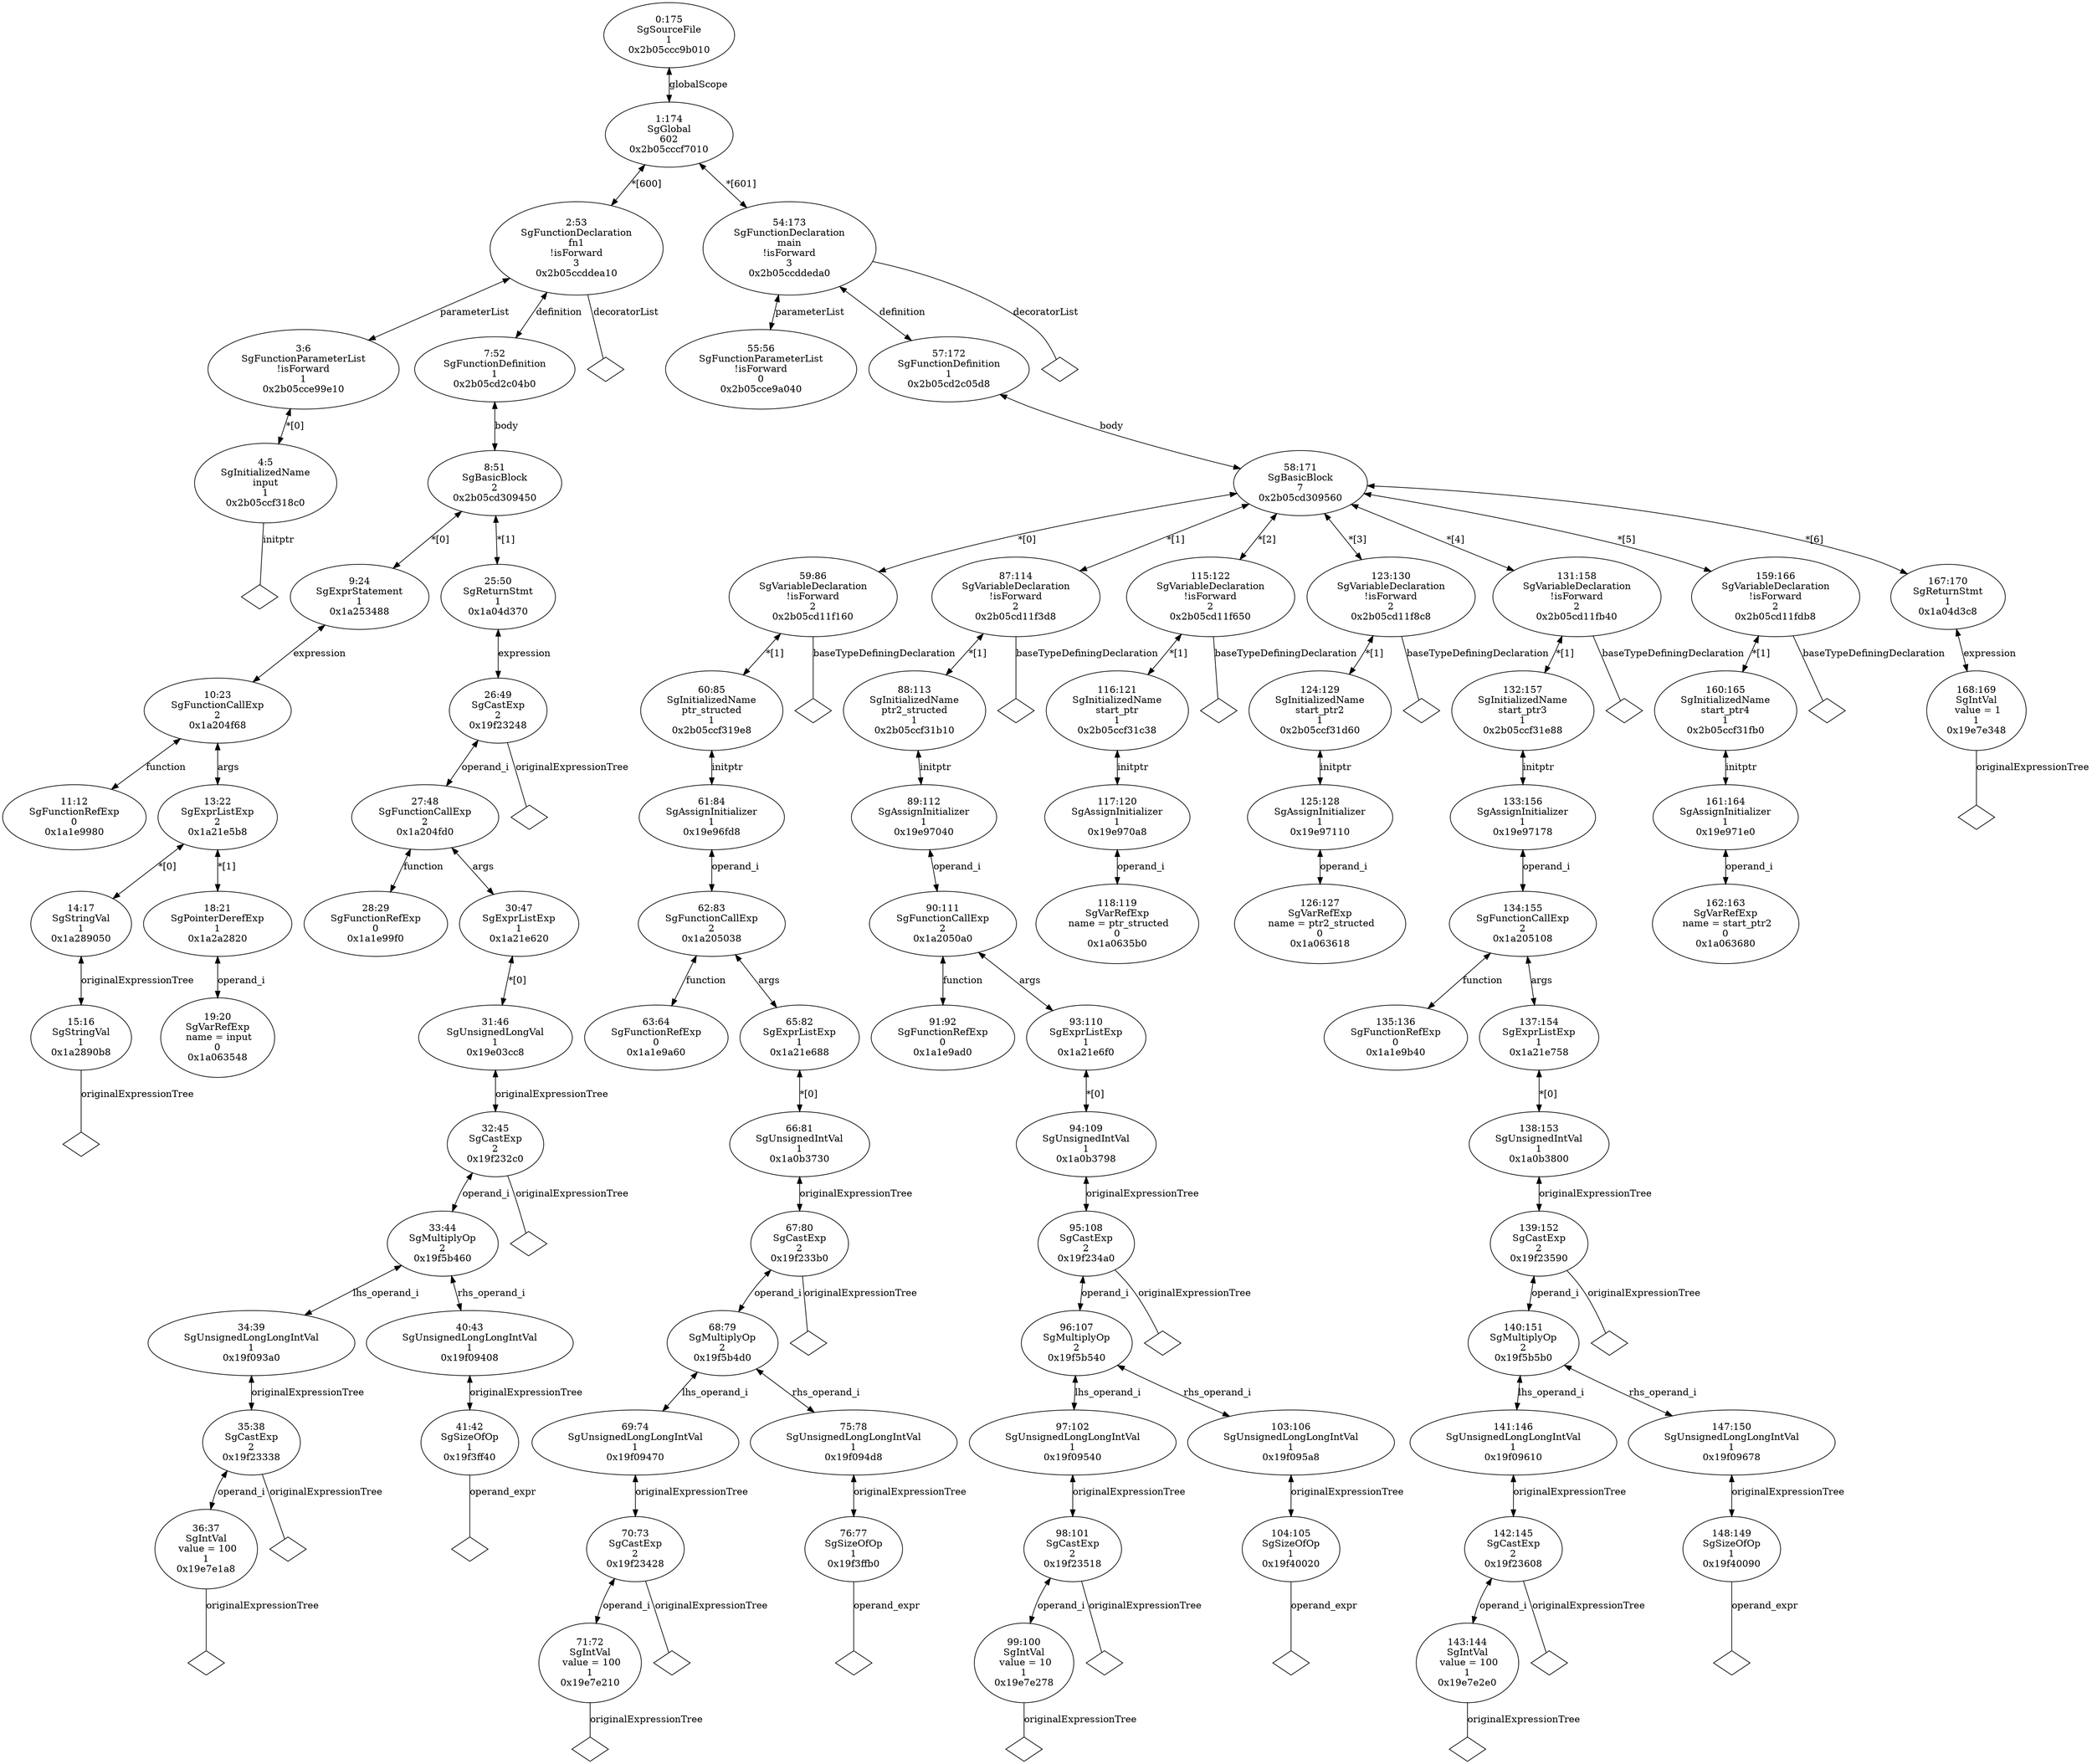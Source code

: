 digraph "G./pointer_example8_trans.cpp.dot" {
"0x2b05ccf318c0"[label="4:5\nSgInitializedName\ninput\n1\n0x2b05ccf318c0\n" ];
"0x2b05ccf318c0" -> "0x2b05ccf318c0__initptr__null"[label="initptr" dir=none ];
"0x2b05ccf318c0__initptr__null"[label="" shape=diamond ];
"0x2b05cce99e10"[label="3:6\nSgFunctionParameterList\n!isForward\n1\n0x2b05cce99e10\n" ];
"0x2b05cce99e10" -> "0x2b05ccf318c0"[label="*[0]" dir=both ];
"0x1a1e9980"[label="11:12\nSgFunctionRefExp\n0\n0x1a1e9980\n" ];
"0x1a2890b8"[label="15:16\nSgStringVal\n1\n0x1a2890b8\n" ];
"0x1a2890b8" -> "0x1a2890b8__originalExpressionTree__null"[label="originalExpressionTree" dir=none ];
"0x1a2890b8__originalExpressionTree__null"[label="" shape=diamond ];
"0x1a289050"[label="14:17\nSgStringVal\n1\n0x1a289050\n" ];
"0x1a289050" -> "0x1a2890b8"[label="originalExpressionTree" dir=both ];
"0x1a063548"[label="19:20\nSgVarRefExp\n name = input\n0\n0x1a063548\n" ];
"0x1a2a2820"[label="18:21\nSgPointerDerefExp\n1\n0x1a2a2820\n" ];
"0x1a2a2820" -> "0x1a063548"[label="operand_i" dir=both ];
"0x1a21e5b8"[label="13:22\nSgExprListExp\n2\n0x1a21e5b8\n" ];
"0x1a21e5b8" -> "0x1a289050"[label="*[0]" dir=both ];
"0x1a21e5b8" -> "0x1a2a2820"[label="*[1]" dir=both ];
"0x1a204f68"[label="10:23\nSgFunctionCallExp\n2\n0x1a204f68\n" ];
"0x1a204f68" -> "0x1a1e9980"[label="function" dir=both ];
"0x1a204f68" -> "0x1a21e5b8"[label="args" dir=both ];
"0x1a253488"[label="9:24\nSgExprStatement\n1\n0x1a253488\n" ];
"0x1a253488" -> "0x1a204f68"[label="expression" dir=both ];
"0x1a1e99f0"[label="28:29\nSgFunctionRefExp\n0\n0x1a1e99f0\n" ];
"0x19e7e1a8"[label="36:37\nSgIntVal\n value = 100\n1\n0x19e7e1a8\n" ];
"0x19e7e1a8" -> "0x19e7e1a8__originalExpressionTree__null"[label="originalExpressionTree" dir=none ];
"0x19e7e1a8__originalExpressionTree__null"[label="" shape=diamond ];
"0x19f23338"[label="35:38\nSgCastExp\n2\n0x19f23338\n" ];
"0x19f23338" -> "0x19e7e1a8"[label="operand_i" dir=both ];
"0x19f23338" -> "0x19f23338__originalExpressionTree__null"[label="originalExpressionTree" dir=none ];
"0x19f23338__originalExpressionTree__null"[label="" shape=diamond ];
"0x19f093a0"[label="34:39\nSgUnsignedLongLongIntVal\n1\n0x19f093a0\n" ];
"0x19f093a0" -> "0x19f23338"[label="originalExpressionTree" dir=both ];
"0x19f3ff40"[label="41:42\nSgSizeOfOp\n1\n0x19f3ff40\n" ];
"0x19f3ff40" -> "0x19f3ff40__operand_expr__null"[label="operand_expr" dir=none ];
"0x19f3ff40__operand_expr__null"[label="" shape=diamond ];
"0x19f09408"[label="40:43\nSgUnsignedLongLongIntVal\n1\n0x19f09408\n" ];
"0x19f09408" -> "0x19f3ff40"[label="originalExpressionTree" dir=both ];
"0x19f5b460"[label="33:44\nSgMultiplyOp\n2\n0x19f5b460\n" ];
"0x19f5b460" -> "0x19f093a0"[label="lhs_operand_i" dir=both ];
"0x19f5b460" -> "0x19f09408"[label="rhs_operand_i" dir=both ];
"0x19f232c0"[label="32:45\nSgCastExp\n2\n0x19f232c0\n" ];
"0x19f232c0" -> "0x19f5b460"[label="operand_i" dir=both ];
"0x19f232c0" -> "0x19f232c0__originalExpressionTree__null"[label="originalExpressionTree" dir=none ];
"0x19f232c0__originalExpressionTree__null"[label="" shape=diamond ];
"0x19e03cc8"[label="31:46\nSgUnsignedLongVal\n1\n0x19e03cc8\n" ];
"0x19e03cc8" -> "0x19f232c0"[label="originalExpressionTree" dir=both ];
"0x1a21e620"[label="30:47\nSgExprListExp\n1\n0x1a21e620\n" ];
"0x1a21e620" -> "0x19e03cc8"[label="*[0]" dir=both ];
"0x1a204fd0"[label="27:48\nSgFunctionCallExp\n2\n0x1a204fd0\n" ];
"0x1a204fd0" -> "0x1a1e99f0"[label="function" dir=both ];
"0x1a204fd0" -> "0x1a21e620"[label="args" dir=both ];
"0x19f23248"[label="26:49\nSgCastExp\n2\n0x19f23248\n" ];
"0x19f23248" -> "0x1a204fd0"[label="operand_i" dir=both ];
"0x19f23248" -> "0x19f23248__originalExpressionTree__null"[label="originalExpressionTree" dir=none ];
"0x19f23248__originalExpressionTree__null"[label="" shape=diamond ];
"0x1a04d370"[label="25:50\nSgReturnStmt\n1\n0x1a04d370\n" ];
"0x1a04d370" -> "0x19f23248"[label="expression" dir=both ];
"0x2b05cd309450"[label="8:51\nSgBasicBlock\n2\n0x2b05cd309450\n" ];
"0x2b05cd309450" -> "0x1a253488"[label="*[0]" dir=both ];
"0x2b05cd309450" -> "0x1a04d370"[label="*[1]" dir=both ];
"0x2b05cd2c04b0"[label="7:52\nSgFunctionDefinition\n1\n0x2b05cd2c04b0\n" ];
"0x2b05cd2c04b0" -> "0x2b05cd309450"[label="body" dir=both ];
"0x2b05ccddea10"[label="2:53\nSgFunctionDeclaration\nfn1\n!isForward\n3\n0x2b05ccddea10\n" ];
"0x2b05ccddea10" -> "0x2b05cce99e10"[label="parameterList" dir=both ];
"0x2b05ccddea10" -> "0x2b05ccddea10__decoratorList__null"[label="decoratorList" dir=none ];
"0x2b05ccddea10__decoratorList__null"[label="" shape=diamond ];
"0x2b05ccddea10" -> "0x2b05cd2c04b0"[label="definition" dir=both ];
"0x2b05cce9a040"[label="55:56\nSgFunctionParameterList\n!isForward\n0\n0x2b05cce9a040\n" ];
"0x1a1e9a60"[label="63:64\nSgFunctionRefExp\n0\n0x1a1e9a60\n" ];
"0x19e7e210"[label="71:72\nSgIntVal\n value = 100\n1\n0x19e7e210\n" ];
"0x19e7e210" -> "0x19e7e210__originalExpressionTree__null"[label="originalExpressionTree" dir=none ];
"0x19e7e210__originalExpressionTree__null"[label="" shape=diamond ];
"0x19f23428"[label="70:73\nSgCastExp\n2\n0x19f23428\n" ];
"0x19f23428" -> "0x19e7e210"[label="operand_i" dir=both ];
"0x19f23428" -> "0x19f23428__originalExpressionTree__null"[label="originalExpressionTree" dir=none ];
"0x19f23428__originalExpressionTree__null"[label="" shape=diamond ];
"0x19f09470"[label="69:74\nSgUnsignedLongLongIntVal\n1\n0x19f09470\n" ];
"0x19f09470" -> "0x19f23428"[label="originalExpressionTree" dir=both ];
"0x19f3ffb0"[label="76:77\nSgSizeOfOp\n1\n0x19f3ffb0\n" ];
"0x19f3ffb0" -> "0x19f3ffb0__operand_expr__null"[label="operand_expr" dir=none ];
"0x19f3ffb0__operand_expr__null"[label="" shape=diamond ];
"0x19f094d8"[label="75:78\nSgUnsignedLongLongIntVal\n1\n0x19f094d8\n" ];
"0x19f094d8" -> "0x19f3ffb0"[label="originalExpressionTree" dir=both ];
"0x19f5b4d0"[label="68:79\nSgMultiplyOp\n2\n0x19f5b4d0\n" ];
"0x19f5b4d0" -> "0x19f09470"[label="lhs_operand_i" dir=both ];
"0x19f5b4d0" -> "0x19f094d8"[label="rhs_operand_i" dir=both ];
"0x19f233b0"[label="67:80\nSgCastExp\n2\n0x19f233b0\n" ];
"0x19f233b0" -> "0x19f5b4d0"[label="operand_i" dir=both ];
"0x19f233b0" -> "0x19f233b0__originalExpressionTree__null"[label="originalExpressionTree" dir=none ];
"0x19f233b0__originalExpressionTree__null"[label="" shape=diamond ];
"0x1a0b3730"[label="66:81\nSgUnsignedIntVal\n1\n0x1a0b3730\n" ];
"0x1a0b3730" -> "0x19f233b0"[label="originalExpressionTree" dir=both ];
"0x1a21e688"[label="65:82\nSgExprListExp\n1\n0x1a21e688\n" ];
"0x1a21e688" -> "0x1a0b3730"[label="*[0]" dir=both ];
"0x1a205038"[label="62:83\nSgFunctionCallExp\n2\n0x1a205038\n" ];
"0x1a205038" -> "0x1a1e9a60"[label="function" dir=both ];
"0x1a205038" -> "0x1a21e688"[label="args" dir=both ];
"0x19e96fd8"[label="61:84\nSgAssignInitializer\n1\n0x19e96fd8\n" ];
"0x19e96fd8" -> "0x1a205038"[label="operand_i" dir=both ];
"0x2b05ccf319e8"[label="60:85\nSgInitializedName\nptr_structed\n1\n0x2b05ccf319e8\n" ];
"0x2b05ccf319e8" -> "0x19e96fd8"[label="initptr" dir=both ];
"0x2b05cd11f160"[label="59:86\nSgVariableDeclaration\n!isForward\n2\n0x2b05cd11f160\n" ];
"0x2b05cd11f160" -> "0x2b05cd11f160__baseTypeDefiningDeclaration__null"[label="baseTypeDefiningDeclaration" dir=none ];
"0x2b05cd11f160__baseTypeDefiningDeclaration__null"[label="" shape=diamond ];
"0x2b05cd11f160" -> "0x2b05ccf319e8"[label="*[1]" dir=both ];
"0x1a1e9ad0"[label="91:92\nSgFunctionRefExp\n0\n0x1a1e9ad0\n" ];
"0x19e7e278"[label="99:100\nSgIntVal\n value = 10\n1\n0x19e7e278\n" ];
"0x19e7e278" -> "0x19e7e278__originalExpressionTree__null"[label="originalExpressionTree" dir=none ];
"0x19e7e278__originalExpressionTree__null"[label="" shape=diamond ];
"0x19f23518"[label="98:101\nSgCastExp\n2\n0x19f23518\n" ];
"0x19f23518" -> "0x19e7e278"[label="operand_i" dir=both ];
"0x19f23518" -> "0x19f23518__originalExpressionTree__null"[label="originalExpressionTree" dir=none ];
"0x19f23518__originalExpressionTree__null"[label="" shape=diamond ];
"0x19f09540"[label="97:102\nSgUnsignedLongLongIntVal\n1\n0x19f09540\n" ];
"0x19f09540" -> "0x19f23518"[label="originalExpressionTree" dir=both ];
"0x19f40020"[label="104:105\nSgSizeOfOp\n1\n0x19f40020\n" ];
"0x19f40020" -> "0x19f40020__operand_expr__null"[label="operand_expr" dir=none ];
"0x19f40020__operand_expr__null"[label="" shape=diamond ];
"0x19f095a8"[label="103:106\nSgUnsignedLongLongIntVal\n1\n0x19f095a8\n" ];
"0x19f095a8" -> "0x19f40020"[label="originalExpressionTree" dir=both ];
"0x19f5b540"[label="96:107\nSgMultiplyOp\n2\n0x19f5b540\n" ];
"0x19f5b540" -> "0x19f09540"[label="lhs_operand_i" dir=both ];
"0x19f5b540" -> "0x19f095a8"[label="rhs_operand_i" dir=both ];
"0x19f234a0"[label="95:108\nSgCastExp\n2\n0x19f234a0\n" ];
"0x19f234a0" -> "0x19f5b540"[label="operand_i" dir=both ];
"0x19f234a0" -> "0x19f234a0__originalExpressionTree__null"[label="originalExpressionTree" dir=none ];
"0x19f234a0__originalExpressionTree__null"[label="" shape=diamond ];
"0x1a0b3798"[label="94:109\nSgUnsignedIntVal\n1\n0x1a0b3798\n" ];
"0x1a0b3798" -> "0x19f234a0"[label="originalExpressionTree" dir=both ];
"0x1a21e6f0"[label="93:110\nSgExprListExp\n1\n0x1a21e6f0\n" ];
"0x1a21e6f0" -> "0x1a0b3798"[label="*[0]" dir=both ];
"0x1a2050a0"[label="90:111\nSgFunctionCallExp\n2\n0x1a2050a0\n" ];
"0x1a2050a0" -> "0x1a1e9ad0"[label="function" dir=both ];
"0x1a2050a0" -> "0x1a21e6f0"[label="args" dir=both ];
"0x19e97040"[label="89:112\nSgAssignInitializer\n1\n0x19e97040\n" ];
"0x19e97040" -> "0x1a2050a0"[label="operand_i" dir=both ];
"0x2b05ccf31b10"[label="88:113\nSgInitializedName\nptr2_structed\n1\n0x2b05ccf31b10\n" ];
"0x2b05ccf31b10" -> "0x19e97040"[label="initptr" dir=both ];
"0x2b05cd11f3d8"[label="87:114\nSgVariableDeclaration\n!isForward\n2\n0x2b05cd11f3d8\n" ];
"0x2b05cd11f3d8" -> "0x2b05cd11f3d8__baseTypeDefiningDeclaration__null"[label="baseTypeDefiningDeclaration" dir=none ];
"0x2b05cd11f3d8__baseTypeDefiningDeclaration__null"[label="" shape=diamond ];
"0x2b05cd11f3d8" -> "0x2b05ccf31b10"[label="*[1]" dir=both ];
"0x1a0635b0"[label="118:119\nSgVarRefExp\n name = ptr_structed\n0\n0x1a0635b0\n" ];
"0x19e970a8"[label="117:120\nSgAssignInitializer\n1\n0x19e970a8\n" ];
"0x19e970a8" -> "0x1a0635b0"[label="operand_i" dir=both ];
"0x2b05ccf31c38"[label="116:121\nSgInitializedName\nstart_ptr\n1\n0x2b05ccf31c38\n" ];
"0x2b05ccf31c38" -> "0x19e970a8"[label="initptr" dir=both ];
"0x2b05cd11f650"[label="115:122\nSgVariableDeclaration\n!isForward\n2\n0x2b05cd11f650\n" ];
"0x2b05cd11f650" -> "0x2b05cd11f650__baseTypeDefiningDeclaration__null"[label="baseTypeDefiningDeclaration" dir=none ];
"0x2b05cd11f650__baseTypeDefiningDeclaration__null"[label="" shape=diamond ];
"0x2b05cd11f650" -> "0x2b05ccf31c38"[label="*[1]" dir=both ];
"0x1a063618"[label="126:127\nSgVarRefExp\n name = ptr2_structed\n0\n0x1a063618\n" ];
"0x19e97110"[label="125:128\nSgAssignInitializer\n1\n0x19e97110\n" ];
"0x19e97110" -> "0x1a063618"[label="operand_i" dir=both ];
"0x2b05ccf31d60"[label="124:129\nSgInitializedName\nstart_ptr2\n1\n0x2b05ccf31d60\n" ];
"0x2b05ccf31d60" -> "0x19e97110"[label="initptr" dir=both ];
"0x2b05cd11f8c8"[label="123:130\nSgVariableDeclaration\n!isForward\n2\n0x2b05cd11f8c8\n" ];
"0x2b05cd11f8c8" -> "0x2b05cd11f8c8__baseTypeDefiningDeclaration__null"[label="baseTypeDefiningDeclaration" dir=none ];
"0x2b05cd11f8c8__baseTypeDefiningDeclaration__null"[label="" shape=diamond ];
"0x2b05cd11f8c8" -> "0x2b05ccf31d60"[label="*[1]" dir=both ];
"0x1a1e9b40"[label="135:136\nSgFunctionRefExp\n0\n0x1a1e9b40\n" ];
"0x19e7e2e0"[label="143:144\nSgIntVal\n value = 100\n1\n0x19e7e2e0\n" ];
"0x19e7e2e0" -> "0x19e7e2e0__originalExpressionTree__null"[label="originalExpressionTree" dir=none ];
"0x19e7e2e0__originalExpressionTree__null"[label="" shape=diamond ];
"0x19f23608"[label="142:145\nSgCastExp\n2\n0x19f23608\n" ];
"0x19f23608" -> "0x19e7e2e0"[label="operand_i" dir=both ];
"0x19f23608" -> "0x19f23608__originalExpressionTree__null"[label="originalExpressionTree" dir=none ];
"0x19f23608__originalExpressionTree__null"[label="" shape=diamond ];
"0x19f09610"[label="141:146\nSgUnsignedLongLongIntVal\n1\n0x19f09610\n" ];
"0x19f09610" -> "0x19f23608"[label="originalExpressionTree" dir=both ];
"0x19f40090"[label="148:149\nSgSizeOfOp\n1\n0x19f40090\n" ];
"0x19f40090" -> "0x19f40090__operand_expr__null"[label="operand_expr" dir=none ];
"0x19f40090__operand_expr__null"[label="" shape=diamond ];
"0x19f09678"[label="147:150\nSgUnsignedLongLongIntVal\n1\n0x19f09678\n" ];
"0x19f09678" -> "0x19f40090"[label="originalExpressionTree" dir=both ];
"0x19f5b5b0"[label="140:151\nSgMultiplyOp\n2\n0x19f5b5b0\n" ];
"0x19f5b5b0" -> "0x19f09610"[label="lhs_operand_i" dir=both ];
"0x19f5b5b0" -> "0x19f09678"[label="rhs_operand_i" dir=both ];
"0x19f23590"[label="139:152\nSgCastExp\n2\n0x19f23590\n" ];
"0x19f23590" -> "0x19f5b5b0"[label="operand_i" dir=both ];
"0x19f23590" -> "0x19f23590__originalExpressionTree__null"[label="originalExpressionTree" dir=none ];
"0x19f23590__originalExpressionTree__null"[label="" shape=diamond ];
"0x1a0b3800"[label="138:153\nSgUnsignedIntVal\n1\n0x1a0b3800\n" ];
"0x1a0b3800" -> "0x19f23590"[label="originalExpressionTree" dir=both ];
"0x1a21e758"[label="137:154\nSgExprListExp\n1\n0x1a21e758\n" ];
"0x1a21e758" -> "0x1a0b3800"[label="*[0]" dir=both ];
"0x1a205108"[label="134:155\nSgFunctionCallExp\n2\n0x1a205108\n" ];
"0x1a205108" -> "0x1a1e9b40"[label="function" dir=both ];
"0x1a205108" -> "0x1a21e758"[label="args" dir=both ];
"0x19e97178"[label="133:156\nSgAssignInitializer\n1\n0x19e97178\n" ];
"0x19e97178" -> "0x1a205108"[label="operand_i" dir=both ];
"0x2b05ccf31e88"[label="132:157\nSgInitializedName\nstart_ptr3\n1\n0x2b05ccf31e88\n" ];
"0x2b05ccf31e88" -> "0x19e97178"[label="initptr" dir=both ];
"0x2b05cd11fb40"[label="131:158\nSgVariableDeclaration\n!isForward\n2\n0x2b05cd11fb40\n" ];
"0x2b05cd11fb40" -> "0x2b05cd11fb40__baseTypeDefiningDeclaration__null"[label="baseTypeDefiningDeclaration" dir=none ];
"0x2b05cd11fb40__baseTypeDefiningDeclaration__null"[label="" shape=diamond ];
"0x2b05cd11fb40" -> "0x2b05ccf31e88"[label="*[1]" dir=both ];
"0x1a063680"[label="162:163\nSgVarRefExp\n name = start_ptr2\n0\n0x1a063680\n" ];
"0x19e971e0"[label="161:164\nSgAssignInitializer\n1\n0x19e971e0\n" ];
"0x19e971e0" -> "0x1a063680"[label="operand_i" dir=both ];
"0x2b05ccf31fb0"[label="160:165\nSgInitializedName\nstart_ptr4\n1\n0x2b05ccf31fb0\n" ];
"0x2b05ccf31fb0" -> "0x19e971e0"[label="initptr" dir=both ];
"0x2b05cd11fdb8"[label="159:166\nSgVariableDeclaration\n!isForward\n2\n0x2b05cd11fdb8\n" ];
"0x2b05cd11fdb8" -> "0x2b05cd11fdb8__baseTypeDefiningDeclaration__null"[label="baseTypeDefiningDeclaration" dir=none ];
"0x2b05cd11fdb8__baseTypeDefiningDeclaration__null"[label="" shape=diamond ];
"0x2b05cd11fdb8" -> "0x2b05ccf31fb0"[label="*[1]" dir=both ];
"0x19e7e348"[label="168:169\nSgIntVal\n value = 1\n1\n0x19e7e348\n" ];
"0x19e7e348" -> "0x19e7e348__originalExpressionTree__null"[label="originalExpressionTree" dir=none ];
"0x19e7e348__originalExpressionTree__null"[label="" shape=diamond ];
"0x1a04d3c8"[label="167:170\nSgReturnStmt\n1\n0x1a04d3c8\n" ];
"0x1a04d3c8" -> "0x19e7e348"[label="expression" dir=both ];
"0x2b05cd309560"[label="58:171\nSgBasicBlock\n7\n0x2b05cd309560\n" ];
"0x2b05cd309560" -> "0x2b05cd11f160"[label="*[0]" dir=both ];
"0x2b05cd309560" -> "0x2b05cd11f3d8"[label="*[1]" dir=both ];
"0x2b05cd309560" -> "0x2b05cd11f650"[label="*[2]" dir=both ];
"0x2b05cd309560" -> "0x2b05cd11f8c8"[label="*[3]" dir=both ];
"0x2b05cd309560" -> "0x2b05cd11fb40"[label="*[4]" dir=both ];
"0x2b05cd309560" -> "0x2b05cd11fdb8"[label="*[5]" dir=both ];
"0x2b05cd309560" -> "0x1a04d3c8"[label="*[6]" dir=both ];
"0x2b05cd2c05d8"[label="57:172\nSgFunctionDefinition\n1\n0x2b05cd2c05d8\n" ];
"0x2b05cd2c05d8" -> "0x2b05cd309560"[label="body" dir=both ];
"0x2b05ccddeda0"[label="54:173\nSgFunctionDeclaration\nmain\n!isForward\n3\n0x2b05ccddeda0\n" ];
"0x2b05ccddeda0" -> "0x2b05cce9a040"[label="parameterList" dir=both ];
"0x2b05ccddeda0" -> "0x2b05ccddeda0__decoratorList__null"[label="decoratorList" dir=none ];
"0x2b05ccddeda0__decoratorList__null"[label="" shape=diamond ];
"0x2b05ccddeda0" -> "0x2b05cd2c05d8"[label="definition" dir=both ];
"0x2b05cccf7010"[label="1:174\nSgGlobal\n602\n0x2b05cccf7010\n" ];
"0x2b05cccf7010" -> "0x2b05ccddea10"[label="*[600]" dir=both ];
"0x2b05cccf7010" -> "0x2b05ccddeda0"[label="*[601]" dir=both ];
"0x2b05ccc9b010"[label="0:175\nSgSourceFile\n1\n0x2b05ccc9b010\n" ];
"0x2b05ccc9b010" -> "0x2b05cccf7010"[label="globalScope" dir=both ];
}
